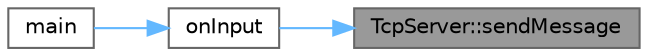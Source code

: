 digraph "TcpServer::sendMessage"
{
 // LATEX_PDF_SIZE
  bgcolor="transparent";
  edge [fontname=Helvetica,fontsize=10,labelfontname=Helvetica,labelfontsize=10];
  node [fontname=Helvetica,fontsize=10,shape=box,height=0.2,width=0.4];
  rankdir="RL";
  Node1 [id="Node000001",label="TcpServer::sendMessage",height=0.2,width=0.4,color="gray40", fillcolor="grey60", style="filled", fontcolor="black",tooltip="Sends a message to a specified socket descriptor."];
  Node1 -> Node2 [id="edge3_Node000001_Node000002",dir="back",color="steelblue1",style="solid",tooltip=" "];
  Node2 [id="Node000002",label="onInput",height=0.2,width=0.4,color="grey40", fillcolor="white", style="filled",URL="$OCEngine_8cpp.html#a11d663bba49be482033ebfceb7e581c5",tooltip=" "];
  Node2 -> Node3 [id="edge4_Node000002_Node000003",dir="back",color="steelblue1",style="solid",tooltip=" "];
  Node3 [id="Node000003",label="main",height=0.2,width=0.4,color="grey40", fillcolor="white", style="filled",URL="$OCEngine_8cpp.html#a0ddf1224851353fc92bfbff6f499fa97",tooltip=" "];
}
